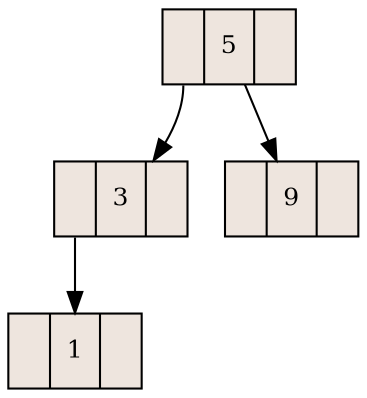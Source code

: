 digraph g{
rankdir=TB;
node [shape=record,width=0.5,fontsize=12, fillcolor=seashell2,style=filled];
nodo1220636637[label="<C0> |5|</C1> "];
nodo1220636637:C0->nodo889178919
nodo1220636637:C1->nodo787985054
nodo787985054[label="<C1> |9|</C2> "];
nodo889178919[label="<C2> |3|</C3> "];
nodo889178919:C2->nodo1829478170
nodo1829478170[label="<C3> |1|</C4> "];
}
